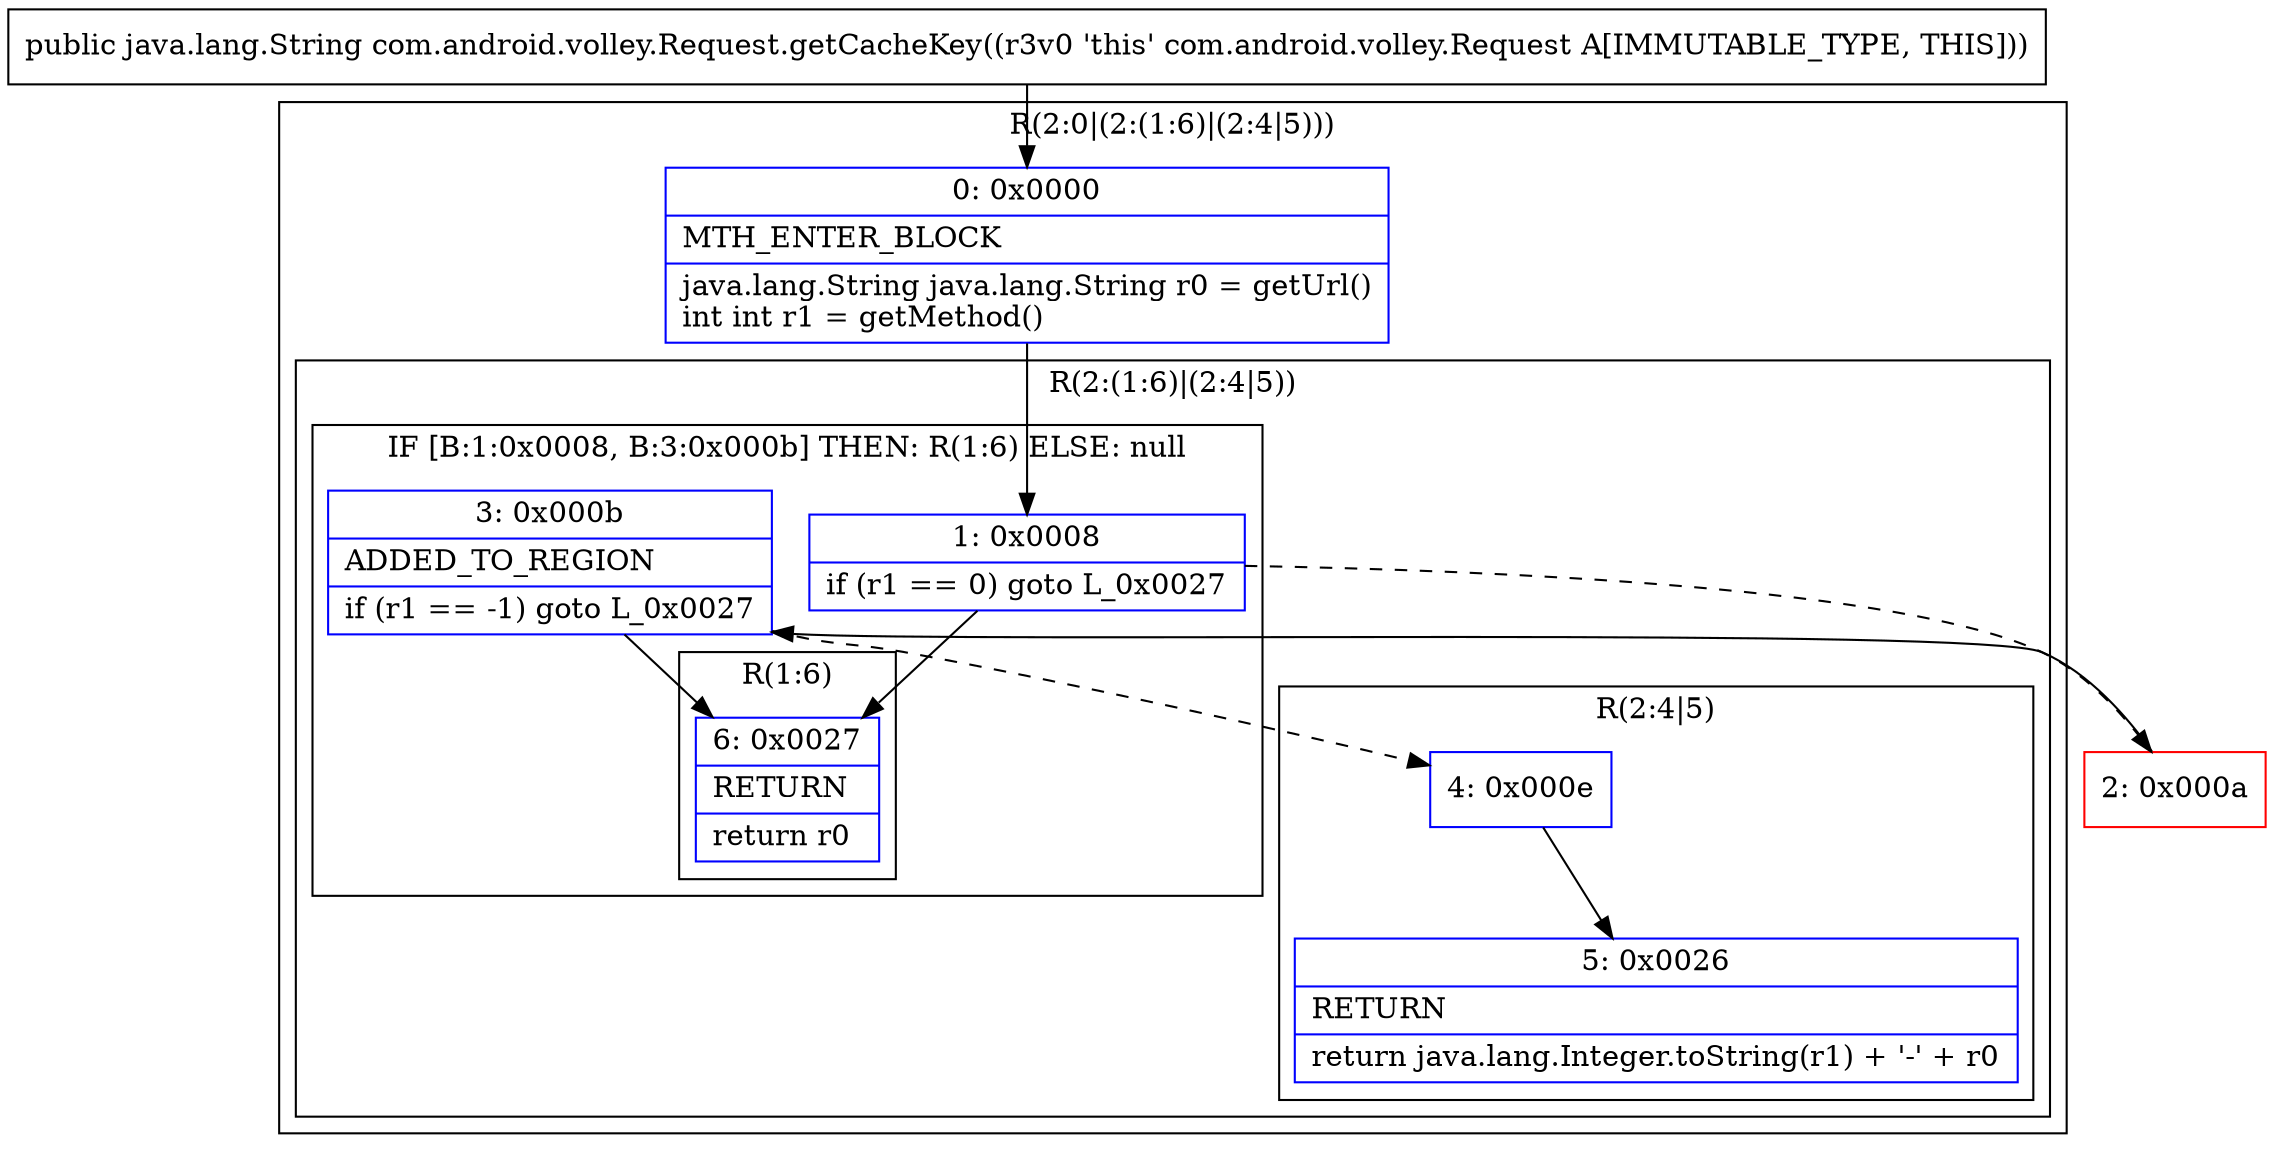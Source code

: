 digraph "CFG forcom.android.volley.Request.getCacheKey()Ljava\/lang\/String;" {
subgraph cluster_Region_2119025082 {
label = "R(2:0|(2:(1:6)|(2:4|5)))";
node [shape=record,color=blue];
Node_0 [shape=record,label="{0\:\ 0x0000|MTH_ENTER_BLOCK\l|java.lang.String java.lang.String r0 = getUrl()\lint int r1 = getMethod()\l}"];
subgraph cluster_Region_364511017 {
label = "R(2:(1:6)|(2:4|5))";
node [shape=record,color=blue];
subgraph cluster_IfRegion_1073006139 {
label = "IF [B:1:0x0008, B:3:0x000b] THEN: R(1:6) ELSE: null";
node [shape=record,color=blue];
Node_1 [shape=record,label="{1\:\ 0x0008|if (r1 == 0) goto L_0x0027\l}"];
Node_3 [shape=record,label="{3\:\ 0x000b|ADDED_TO_REGION\l|if (r1 == \-1) goto L_0x0027\l}"];
subgraph cluster_Region_1985393348 {
label = "R(1:6)";
node [shape=record,color=blue];
Node_6 [shape=record,label="{6\:\ 0x0027|RETURN\l|return r0\l}"];
}
}
subgraph cluster_Region_222948907 {
label = "R(2:4|5)";
node [shape=record,color=blue];
Node_4 [shape=record,label="{4\:\ 0x000e}"];
Node_5 [shape=record,label="{5\:\ 0x0026|RETURN\l|return java.lang.Integer.toString(r1) + '\-' + r0\l}"];
}
}
}
Node_2 [shape=record,color=red,label="{2\:\ 0x000a}"];
MethodNode[shape=record,label="{public java.lang.String com.android.volley.Request.getCacheKey((r3v0 'this' com.android.volley.Request A[IMMUTABLE_TYPE, THIS])) }"];
MethodNode -> Node_0;
Node_0 -> Node_1;
Node_1 -> Node_2[style=dashed];
Node_1 -> Node_6;
Node_3 -> Node_4[style=dashed];
Node_3 -> Node_6;
Node_4 -> Node_5;
Node_2 -> Node_3;
}


